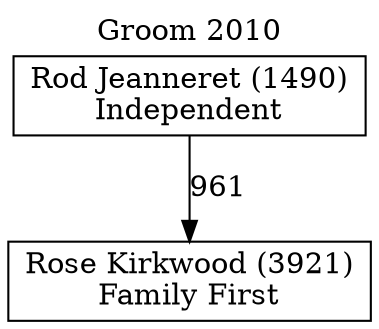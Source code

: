 // House preference flow
digraph "Rose Kirkwood (3921)_Groom_2010" {
	graph [label="Groom 2010" labelloc=t mclimit=10]
	node [shape=box]
	"Rose Kirkwood (3921)" [label="Rose Kirkwood (3921)
Family First"]
	"Rod Jeanneret (1490)" [label="Rod Jeanneret (1490)
Independent"]
	"Rod Jeanneret (1490)" -> "Rose Kirkwood (3921)" [label=961]
}
